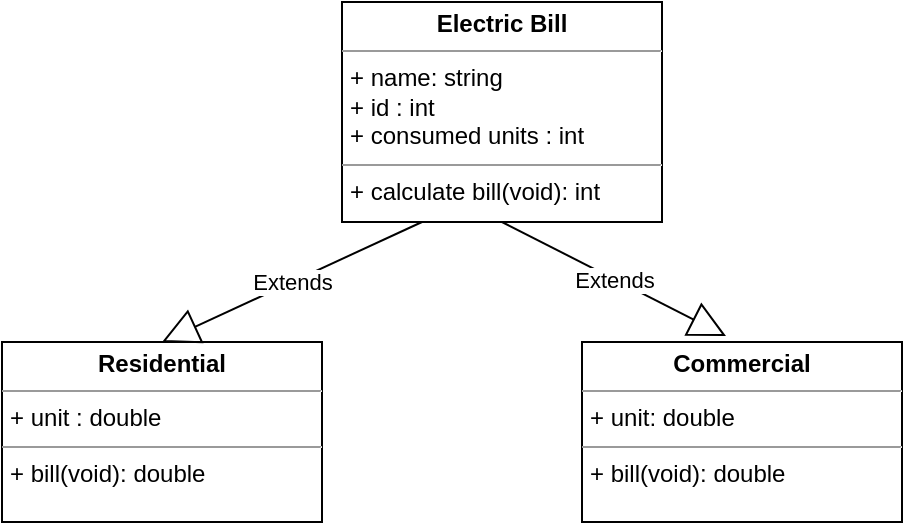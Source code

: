 <mxfile version="20.0.4" type="device"><diagram id="KcTJMUYWw_f1tbUzlf_W" name="Page-1"><mxGraphModel dx="526" dy="450" grid="1" gridSize="10" guides="1" tooltips="1" connect="1" arrows="1" fold="1" page="1" pageScale="1" pageWidth="850" pageHeight="1100" math="0" shadow="0"><root><mxCell id="0"/><mxCell id="1" parent="0"/><mxCell id="dkFytlH06JIFsTAYOkxD-13" value="&lt;p style=&quot;margin:0px;margin-top:4px;text-align:center;&quot;&gt;&lt;b&gt;Electric Bill&lt;/b&gt;&lt;/p&gt;&lt;hr size=&quot;1&quot;&gt;&lt;p style=&quot;margin:0px;margin-left:4px;&quot;&gt;+ name: string&lt;/p&gt;&lt;p style=&quot;margin:0px;margin-left:4px;&quot;&gt;+ id : int&lt;/p&gt;&lt;p style=&quot;margin:0px;margin-left:4px;&quot;&gt;+ consumed units : int&lt;/p&gt;&lt;hr size=&quot;1&quot;&gt;&lt;p style=&quot;margin:0px;margin-left:4px;&quot;&gt;+ calculate bill(void): int&lt;/p&gt;" style="verticalAlign=top;align=left;overflow=fill;fontSize=12;fontFamily=Helvetica;html=1;" vertex="1" parent="1"><mxGeometry x="180" y="30" width="160" height="110" as="geometry"/></mxCell><mxCell id="dkFytlH06JIFsTAYOkxD-14" value="&lt;p style=&quot;margin:0px;margin-top:4px;text-align:center;&quot;&gt;&lt;b&gt;Residential&lt;/b&gt;&lt;/p&gt;&lt;hr size=&quot;1&quot;&gt;&lt;p style=&quot;margin:0px;margin-left:4px;&quot;&gt;+ unit : double&lt;/p&gt;&lt;hr size=&quot;1&quot;&gt;&lt;p style=&quot;margin:0px;margin-left:4px;&quot;&gt;+ bill(void): double&lt;/p&gt;" style="verticalAlign=top;align=left;overflow=fill;fontSize=12;fontFamily=Helvetica;html=1;" vertex="1" parent="1"><mxGeometry x="10" y="200" width="160" height="90" as="geometry"/></mxCell><mxCell id="dkFytlH06JIFsTAYOkxD-15" value="Extends" style="endArrow=block;endSize=16;endFill=0;html=1;rounded=0;exitX=0.25;exitY=1;exitDx=0;exitDy=0;entryX=0.5;entryY=0;entryDx=0;entryDy=0;" edge="1" parent="1" source="dkFytlH06JIFsTAYOkxD-13" target="dkFytlH06JIFsTAYOkxD-14"><mxGeometry width="160" relative="1" as="geometry"><mxPoint x="190" y="190" as="sourcePoint"/><mxPoint x="350" y="190" as="targetPoint"/></mxGeometry></mxCell><mxCell id="dkFytlH06JIFsTAYOkxD-16" value="&lt;p style=&quot;margin:0px;margin-top:4px;text-align:center;&quot;&gt;&lt;b&gt;Commercial&lt;/b&gt;&lt;/p&gt;&lt;hr size=&quot;1&quot;&gt;&lt;p style=&quot;margin:0px;margin-left:4px;&quot;&gt;+ unit: double&lt;/p&gt;&lt;hr size=&quot;1&quot;&gt;&lt;p style=&quot;margin:0px;margin-left:4px;&quot;&gt;+ bill(void): double&lt;/p&gt;" style="verticalAlign=top;align=left;overflow=fill;fontSize=12;fontFamily=Helvetica;html=1;" vertex="1" parent="1"><mxGeometry x="300" y="200" width="160" height="90" as="geometry"/></mxCell><mxCell id="dkFytlH06JIFsTAYOkxD-17" value="Extends" style="endArrow=block;endSize=16;endFill=0;html=1;rounded=0;exitX=0.5;exitY=1;exitDx=0;exitDy=0;entryX=0.45;entryY=-0.033;entryDx=0;entryDy=0;entryPerimeter=0;" edge="1" parent="1" source="dkFytlH06JIFsTAYOkxD-13" target="dkFytlH06JIFsTAYOkxD-16"><mxGeometry width="160" relative="1" as="geometry"><mxPoint x="190" y="190" as="sourcePoint"/><mxPoint x="350" y="190" as="targetPoint"/></mxGeometry></mxCell></root></mxGraphModel></diagram></mxfile>